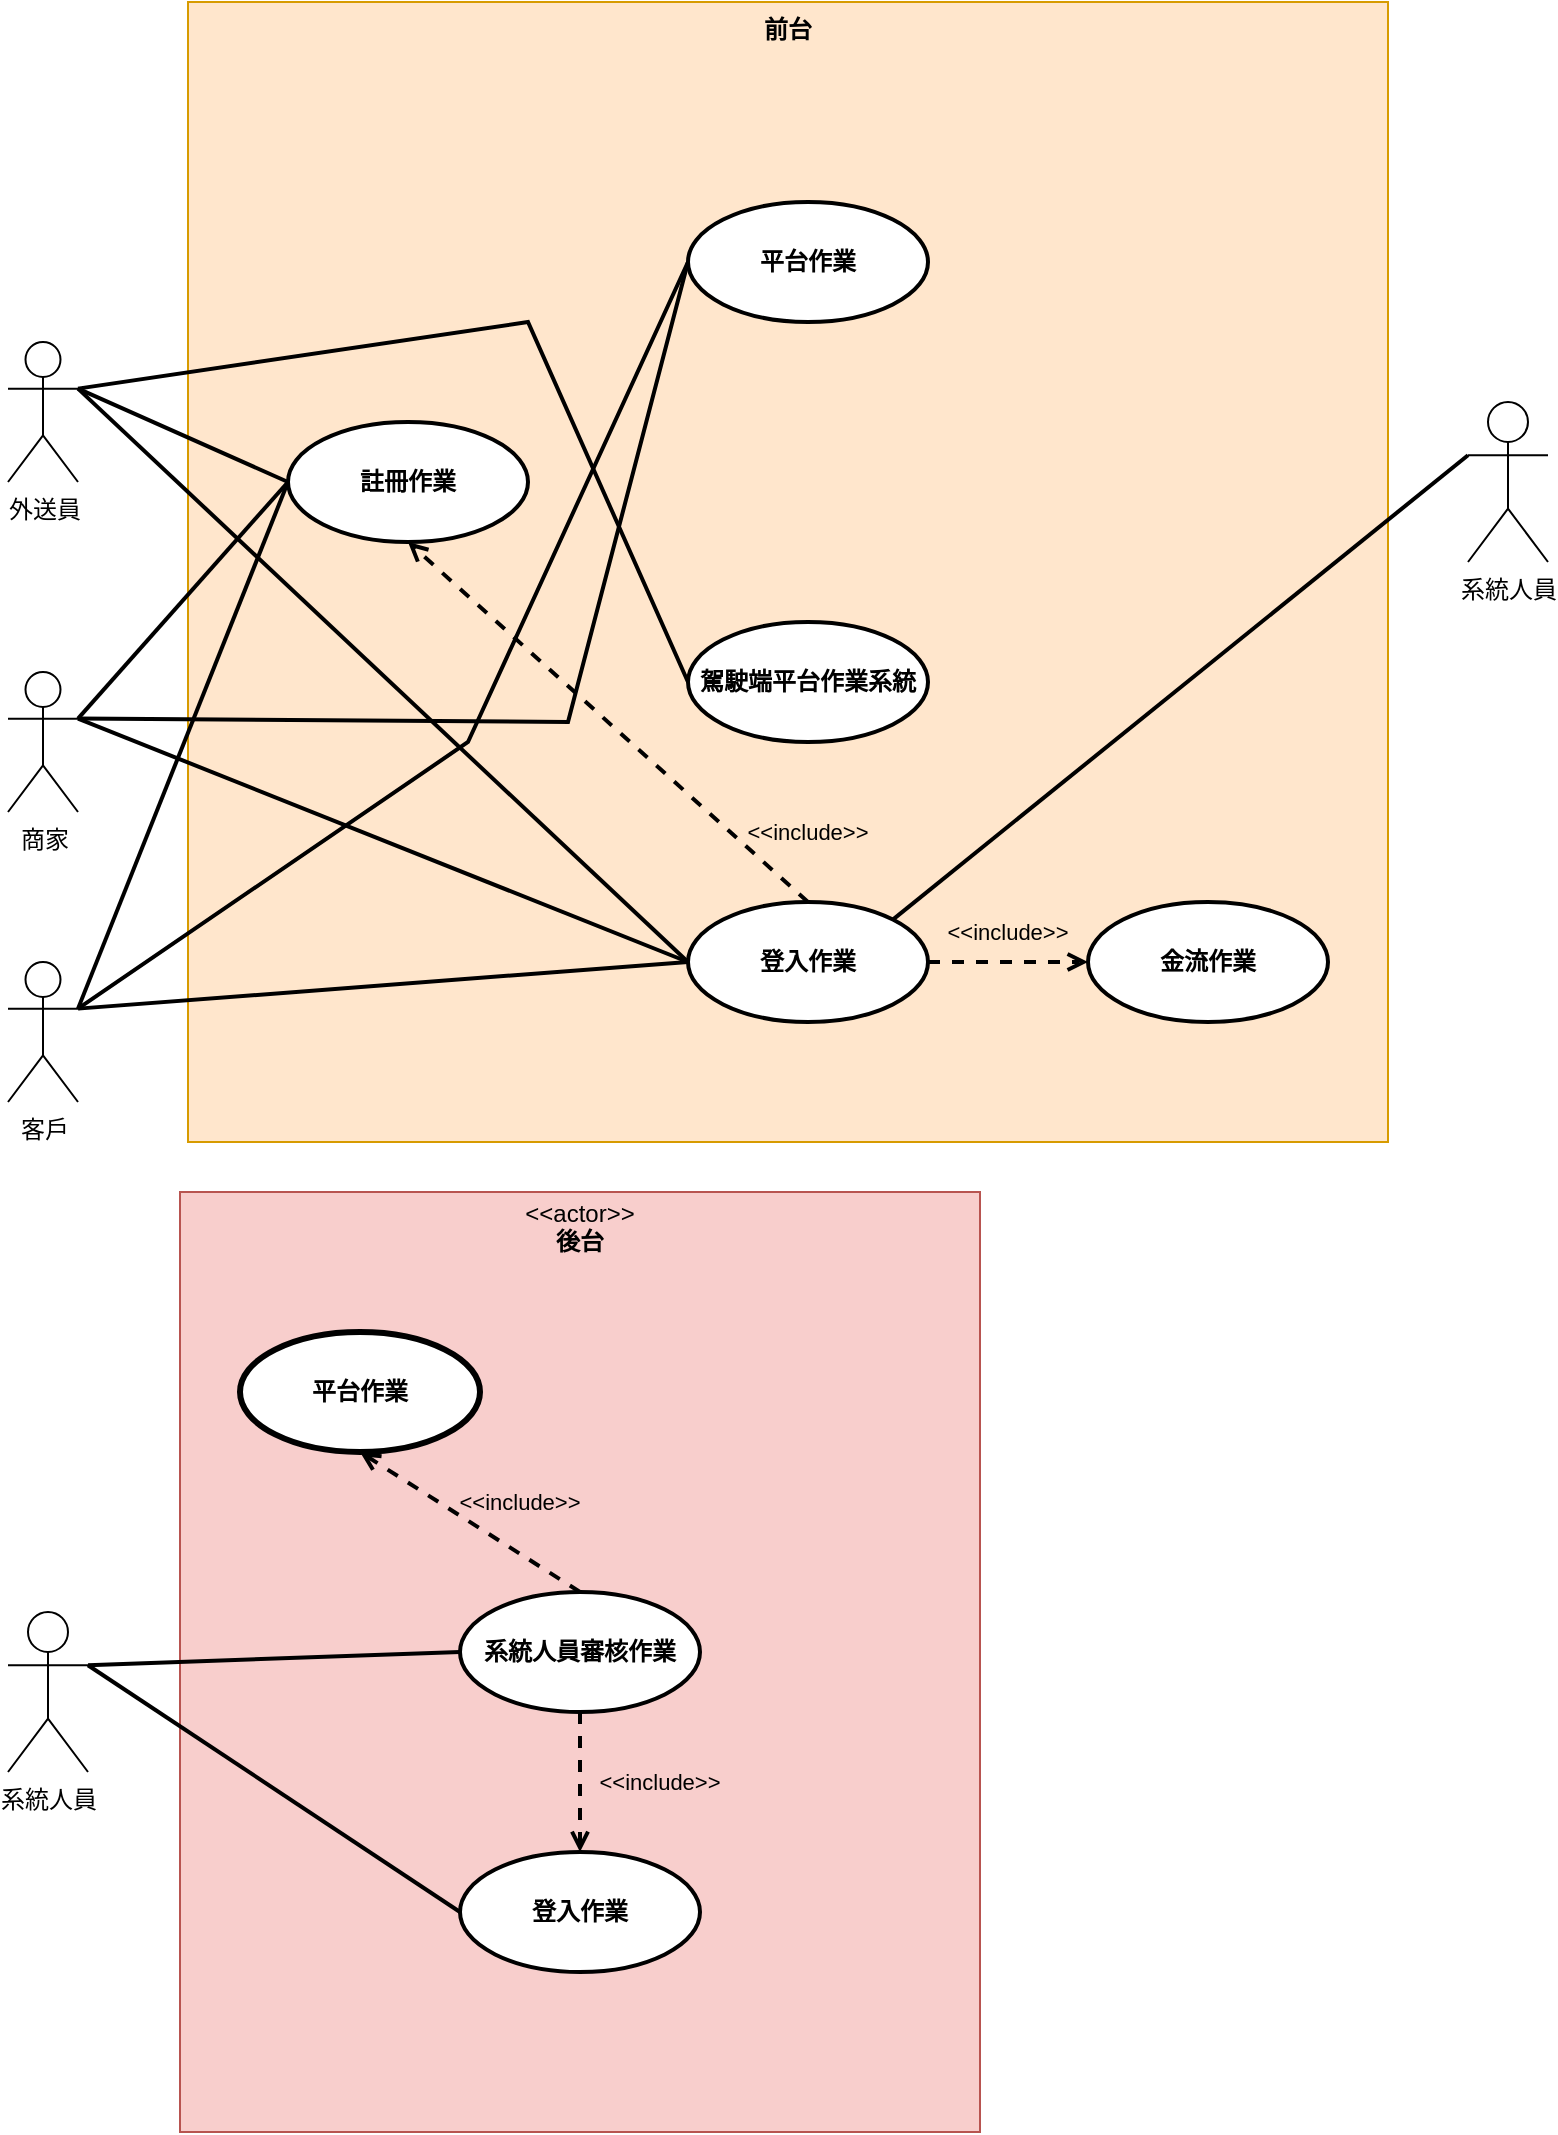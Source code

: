 <mxfile version="20.0.1"><diagram id="Jecp-_OirJ_HqZPDTb5L" name="Page-1"><mxGraphModel dx="1316" dy="728" grid="1" gridSize="10" guides="1" tooltips="1" connect="1" arrows="1" fold="1" page="1" pageScale="1" pageWidth="827" pageHeight="1169" math="0" shadow="0"><root><mxCell id="0"/><mxCell id="1" parent="0"/><mxCell id="gcPDhxhnib2L6CQTWSic-1" value="外送員&lt;br&gt;" style="shape=umlActor;html=1;verticalLabelPosition=bottom;verticalAlign=top;align=center;" vertex="1" parent="1"><mxGeometry x="374" y="185" width="35" height="70" as="geometry"/></mxCell><mxCell id="gcPDhxhnib2L6CQTWSic-2" value="商家" style="shape=umlActor;html=1;verticalLabelPosition=bottom;verticalAlign=top;align=center;" vertex="1" parent="1"><mxGeometry x="374" y="350" width="35" height="70" as="geometry"/></mxCell><mxCell id="gcPDhxhnib2L6CQTWSic-3" value="客戶" style="shape=umlActor;html=1;verticalLabelPosition=bottom;verticalAlign=top;align=center;" vertex="1" parent="1"><mxGeometry x="374" y="495" width="35" height="70" as="geometry"/></mxCell><mxCell id="gcPDhxhnib2L6CQTWSic-6" value="系統人員" style="shape=umlActor;html=1;verticalLabelPosition=bottom;verticalAlign=top;align=center;" vertex="1" parent="1"><mxGeometry x="1104" y="215" width="40" height="80" as="geometry"/></mxCell><mxCell id="gcPDhxhnib2L6CQTWSic-7" value="前台" style="shape=rect;html=1;verticalAlign=top;fontStyle=1;whiteSpace=wrap;align=center;fillColor=#ffe6cc;strokeColor=#d79b00;" vertex="1" parent="1"><mxGeometry x="464" y="15" width="600" height="570" as="geometry"/></mxCell><mxCell id="gcPDhxhnib2L6CQTWSic-8" value="&lt;p style=&quot;margin:0px;margin-top:4px;text-align:center;&quot;&gt;&amp;lt;&amp;lt;actor&amp;gt;&amp;gt;&lt;br&gt;&lt;b&gt;後台&lt;/b&gt;&lt;/p&gt;" style="shape=rect;html=1;overflow=fill;html=1;whiteSpace=wrap;align=center;fillColor=#f8cecc;strokeColor=#b85450;" vertex="1" parent="1"><mxGeometry x="460" y="610" width="400" height="470" as="geometry"/></mxCell><mxCell id="gcPDhxhnib2L6CQTWSic-9" value="系統人員" style="shape=umlActor;html=1;verticalLabelPosition=bottom;verticalAlign=top;align=center;" vertex="1" parent="1"><mxGeometry x="374" y="820" width="40" height="80" as="geometry"/></mxCell><mxCell id="gcPDhxhnib2L6CQTWSic-10" value="平台作業" style="shape=ellipse;html=1;strokeWidth=2;fontStyle=1;whiteSpace=wrap;align=center;perimeter=ellipsePerimeter;" vertex="1" parent="1"><mxGeometry x="714" y="115" width="120" height="60" as="geometry"/></mxCell><mxCell id="gcPDhxhnib2L6CQTWSic-14" value="登入作業" style="shape=ellipse;html=1;strokeWidth=2;fontStyle=1;whiteSpace=wrap;align=center;perimeter=ellipsePerimeter;" vertex="1" parent="1"><mxGeometry x="714" y="465" width="120" height="60" as="geometry"/></mxCell><mxCell id="gcPDhxhnib2L6CQTWSic-15" value="註冊作業" style="shape=ellipse;html=1;strokeWidth=2;fontStyle=1;whiteSpace=wrap;align=center;perimeter=ellipsePerimeter;" vertex="1" parent="1"><mxGeometry x="514" y="225" width="120" height="60" as="geometry"/></mxCell><mxCell id="gcPDhxhnib2L6CQTWSic-17" value="" style="endArrow=none;html=1;rounded=0;exitX=1;exitY=0.333;exitDx=0;exitDy=0;exitPerimeter=0;entryX=0;entryY=0.5;entryDx=0;entryDy=0;strokeWidth=2;" edge="1" parent="1" source="gcPDhxhnib2L6CQTWSic-1" target="gcPDhxhnib2L6CQTWSic-15"><mxGeometry width="50" height="50" relative="1" as="geometry"><mxPoint x="464" y="405" as="sourcePoint"/><mxPoint x="514" y="355" as="targetPoint"/></mxGeometry></mxCell><mxCell id="gcPDhxhnib2L6CQTWSic-18" value="" style="endArrow=none;html=1;rounded=0;exitX=1;exitY=0.333;exitDx=0;exitDy=0;exitPerimeter=0;entryX=0;entryY=0.5;entryDx=0;entryDy=0;strokeWidth=2;" edge="1" parent="1" source="gcPDhxhnib2L6CQTWSic-2" target="gcPDhxhnib2L6CQTWSic-15"><mxGeometry width="50" height="50" relative="1" as="geometry"><mxPoint x="464" y="405" as="sourcePoint"/><mxPoint x="514" y="355" as="targetPoint"/></mxGeometry></mxCell><mxCell id="gcPDhxhnib2L6CQTWSic-20" value="" style="endArrow=none;html=1;rounded=0;exitX=1;exitY=0.333;exitDx=0;exitDy=0;exitPerimeter=0;entryX=0;entryY=0.5;entryDx=0;entryDy=0;strokeWidth=2;" edge="1" parent="1" source="gcPDhxhnib2L6CQTWSic-3" target="gcPDhxhnib2L6CQTWSic-15"><mxGeometry width="50" height="50" relative="1" as="geometry"><mxPoint x="464" y="405" as="sourcePoint"/><mxPoint x="514" y="355" as="targetPoint"/></mxGeometry></mxCell><mxCell id="gcPDhxhnib2L6CQTWSic-21" value="" style="endArrow=none;html=1;rounded=0;entryX=0;entryY=0.5;entryDx=0;entryDy=0;exitX=1;exitY=0.333;exitDx=0;exitDy=0;exitPerimeter=0;strokeWidth=2;" edge="1" parent="1" source="gcPDhxhnib2L6CQTWSic-3" target="gcPDhxhnib2L6CQTWSic-14"><mxGeometry width="50" height="50" relative="1" as="geometry"><mxPoint x="634" y="485" as="sourcePoint"/><mxPoint x="684" y="435" as="targetPoint"/></mxGeometry></mxCell><mxCell id="gcPDhxhnib2L6CQTWSic-22" value="" style="endArrow=none;html=1;rounded=0;entryX=0;entryY=0.5;entryDx=0;entryDy=0;exitX=1;exitY=0.333;exitDx=0;exitDy=0;exitPerimeter=0;strokeWidth=2;" edge="1" parent="1" source="gcPDhxhnib2L6CQTWSic-2" target="gcPDhxhnib2L6CQTWSic-14"><mxGeometry width="50" height="50" relative="1" as="geometry"><mxPoint x="604" y="525" as="sourcePoint"/><mxPoint x="654" y="475" as="targetPoint"/></mxGeometry></mxCell><mxCell id="gcPDhxhnib2L6CQTWSic-23" value="" style="endArrow=none;html=1;rounded=0;entryX=0;entryY=0.5;entryDx=0;entryDy=0;exitX=1;exitY=0.333;exitDx=0;exitDy=0;exitPerimeter=0;strokeWidth=2;" edge="1" parent="1" source="gcPDhxhnib2L6CQTWSic-1" target="gcPDhxhnib2L6CQTWSic-14"><mxGeometry width="50" height="50" relative="1" as="geometry"><mxPoint x="564" y="475" as="sourcePoint"/><mxPoint x="614" y="425" as="targetPoint"/></mxGeometry></mxCell><mxCell id="gcPDhxhnib2L6CQTWSic-25" value="系統人員審核作業" style="shape=ellipse;html=1;strokeWidth=2;fontStyle=1;whiteSpace=wrap;align=center;perimeter=ellipsePerimeter;" vertex="1" parent="1"><mxGeometry x="600" y="810" width="120" height="60" as="geometry"/></mxCell><mxCell id="gcPDhxhnib2L6CQTWSic-26" value="駕駛端平台作業系統" style="shape=ellipse;html=1;strokeWidth=2;fontStyle=1;whiteSpace=wrap;align=center;perimeter=ellipsePerimeter;" vertex="1" parent="1"><mxGeometry x="714" y="325" width="120" height="60" as="geometry"/></mxCell><mxCell id="gcPDhxhnib2L6CQTWSic-27" value="金流作業" style="shape=ellipse;html=1;strokeWidth=2;fontStyle=1;whiteSpace=wrap;align=center;perimeter=ellipsePerimeter;" vertex="1" parent="1"><mxGeometry x="914" y="465" width="120" height="60" as="geometry"/></mxCell><mxCell id="gcPDhxhnib2L6CQTWSic-28" value="登入作業" style="shape=ellipse;html=1;strokeWidth=2;fontStyle=1;whiteSpace=wrap;align=center;perimeter=ellipsePerimeter;" vertex="1" parent="1"><mxGeometry x="600" y="940" width="120" height="60" as="geometry"/></mxCell><mxCell id="gcPDhxhnib2L6CQTWSic-29" value="平台作業" style="shape=ellipse;html=1;strokeWidth=3;fontStyle=1;whiteSpace=wrap;align=center;perimeter=ellipsePerimeter;" vertex="1" parent="1"><mxGeometry x="490" y="680" width="120" height="60" as="geometry"/></mxCell><mxCell id="gcPDhxhnib2L6CQTWSic-30" value="" style="endArrow=none;html=1;rounded=0;fontColor=#000000;exitX=1;exitY=0.333;exitDx=0;exitDy=0;exitPerimeter=0;entryX=0;entryY=0.5;entryDx=0;entryDy=0;strokeWidth=2;" edge="1" parent="1" source="gcPDhxhnib2L6CQTWSic-1" target="gcPDhxhnib2L6CQTWSic-26"><mxGeometry width="50" height="50" relative="1" as="geometry"><mxPoint x="794" y="505" as="sourcePoint"/><mxPoint x="844" y="455" as="targetPoint"/><Array as="points"><mxPoint x="634" y="175"/></Array></mxGeometry></mxCell><mxCell id="gcPDhxhnib2L6CQTWSic-31" value="" style="endArrow=none;html=1;rounded=0;fontColor=#000000;entryX=0;entryY=0.5;entryDx=0;entryDy=0;exitX=1;exitY=0.333;exitDx=0;exitDy=0;exitPerimeter=0;strokeWidth=2;" edge="1" parent="1" source="gcPDhxhnib2L6CQTWSic-2" target="gcPDhxhnib2L6CQTWSic-10"><mxGeometry width="50" height="50" relative="1" as="geometry"><mxPoint x="794" y="505" as="sourcePoint"/><mxPoint x="844" y="455" as="targetPoint"/><Array as="points"><mxPoint x="654" y="375"/></Array></mxGeometry></mxCell><mxCell id="gcPDhxhnib2L6CQTWSic-32" value="" style="endArrow=none;html=1;rounded=0;fontColor=#000000;exitX=1;exitY=0.333;exitDx=0;exitDy=0;exitPerimeter=0;entryX=0;entryY=0.5;entryDx=0;entryDy=0;strokeWidth=2;" edge="1" parent="1" source="gcPDhxhnib2L6CQTWSic-3" target="gcPDhxhnib2L6CQTWSic-10"><mxGeometry width="50" height="50" relative="1" as="geometry"><mxPoint x="794" y="505" as="sourcePoint"/><mxPoint x="844" y="455" as="targetPoint"/><Array as="points"><mxPoint x="604" y="385"/></Array></mxGeometry></mxCell><mxCell id="gcPDhxhnib2L6CQTWSic-33" value="" style="endArrow=open;dashed=1;html=1;rounded=0;fontColor=#000000;entryX=0;entryY=0.5;entryDx=0;entryDy=0;exitX=1;exitY=0.5;exitDx=0;exitDy=0;endFill=0;strokeWidth=2;" edge="1" parent="1" source="gcPDhxhnib2L6CQTWSic-14" target="gcPDhxhnib2L6CQTWSic-27"><mxGeometry width="50" height="50" relative="1" as="geometry"><mxPoint x="794" y="545" as="sourcePoint"/><mxPoint x="844" y="495" as="targetPoint"/></mxGeometry></mxCell><mxCell id="gcPDhxhnib2L6CQTWSic-34" value="&lt;span style=&quot;font-size: 11px;&quot;&gt;&amp;lt;&amp;lt;include&amp;gt;&amp;gt;&lt;/span&gt;" style="text;html=1;strokeColor=none;fillColor=none;align=center;verticalAlign=middle;whiteSpace=wrap;rounded=0;labelBackgroundColor=none;fontColor=#000000;" vertex="1" parent="1"><mxGeometry x="844" y="465" width="60" height="30" as="geometry"/></mxCell><mxCell id="gcPDhxhnib2L6CQTWSic-38" value="" style="endArrow=open;dashed=1;html=1;rounded=0;fontColor=#000000;strokeWidth=2;entryX=0.5;entryY=1;entryDx=0;entryDy=0;exitX=0.5;exitY=0;exitDx=0;exitDy=0;endFill=0;" edge="1" parent="1" source="gcPDhxhnib2L6CQTWSic-14" target="gcPDhxhnib2L6CQTWSic-15"><mxGeometry width="50" height="50" relative="1" as="geometry"><mxPoint x="904" y="495" as="sourcePoint"/><mxPoint x="954" y="445" as="targetPoint"/></mxGeometry></mxCell><mxCell id="gcPDhxhnib2L6CQTWSic-39" value="&lt;span style=&quot;font-size: 11px;&quot;&gt;&amp;lt;&amp;lt;include&amp;gt;&amp;gt;&lt;/span&gt;" style="text;html=1;strokeColor=none;fillColor=none;align=center;verticalAlign=middle;whiteSpace=wrap;rounded=0;labelBackgroundColor=none;fontColor=#000000;" vertex="1" parent="1"><mxGeometry x="744" y="415" width="60" height="30" as="geometry"/></mxCell><mxCell id="gcPDhxhnib2L6CQTWSic-42" value="" style="endArrow=none;html=1;rounded=0;fontColor=#000000;entryX=0;entryY=0.333;entryDx=0;entryDy=0;exitX=1;exitY=0;exitDx=0;exitDy=0;strokeWidth=2;entryPerimeter=0;" edge="1" parent="1" source="gcPDhxhnib2L6CQTWSic-14" target="gcPDhxhnib2L6CQTWSic-6"><mxGeometry width="50" height="50" relative="1" as="geometry"><mxPoint x="419" y="383.333" as="sourcePoint"/><mxPoint x="724" y="155" as="targetPoint"/><Array as="points"/></mxGeometry></mxCell><mxCell id="gcPDhxhnib2L6CQTWSic-43" value="" style="endArrow=none;html=1;rounded=0;fontColor=#000000;entryX=0;entryY=0.5;entryDx=0;entryDy=0;exitX=1;exitY=0.333;exitDx=0;exitDy=0;strokeWidth=2;exitPerimeter=0;" edge="1" parent="1" source="gcPDhxhnib2L6CQTWSic-9" target="gcPDhxhnib2L6CQTWSic-25"><mxGeometry width="50" height="50" relative="1" as="geometry"><mxPoint x="822.735" y="458.942" as="sourcePoint"/><mxPoint x="1110" y="226.667" as="targetPoint"/><Array as="points"/></mxGeometry></mxCell><mxCell id="gcPDhxhnib2L6CQTWSic-44" value="" style="endArrow=none;html=1;rounded=0;fontColor=#000000;entryX=0;entryY=0.5;entryDx=0;entryDy=0;exitX=1;exitY=0.333;exitDx=0;exitDy=0;strokeWidth=2;exitPerimeter=0;" edge="1" parent="1" source="gcPDhxhnib2L6CQTWSic-9" target="gcPDhxhnib2L6CQTWSic-28"><mxGeometry width="50" height="50" relative="1" as="geometry"><mxPoint x="424" y="856.667" as="sourcePoint"/><mxPoint x="610" y="850" as="targetPoint"/><Array as="points"/></mxGeometry></mxCell><mxCell id="gcPDhxhnib2L6CQTWSic-45" value="" style="endArrow=open;dashed=1;html=1;rounded=0;fontColor=#000000;strokeWidth=2;entryX=0.5;entryY=1;entryDx=0;entryDy=0;exitX=0.5;exitY=0;exitDx=0;exitDy=0;endFill=0;" edge="1" parent="1" source="gcPDhxhnib2L6CQTWSic-25" target="gcPDhxhnib2L6CQTWSic-29"><mxGeometry width="50" height="50" relative="1" as="geometry"><mxPoint x="770" y="810" as="sourcePoint"/><mxPoint x="820" y="760" as="targetPoint"/></mxGeometry></mxCell><mxCell id="gcPDhxhnib2L6CQTWSic-46" value="&lt;span style=&quot;font-size: 11px;&quot;&gt;&amp;lt;&amp;lt;include&amp;gt;&amp;gt;&lt;/span&gt;" style="text;html=1;strokeColor=none;fillColor=none;align=center;verticalAlign=middle;whiteSpace=wrap;rounded=0;labelBackgroundColor=none;fontColor=#000000;" vertex="1" parent="1"><mxGeometry x="600" y="750" width="60" height="30" as="geometry"/></mxCell><mxCell id="gcPDhxhnib2L6CQTWSic-47" value="" style="endArrow=open;dashed=1;html=1;rounded=0;fontColor=#000000;strokeWidth=2;entryX=0.5;entryY=0;entryDx=0;entryDy=0;exitX=0.5;exitY=1;exitDx=0;exitDy=0;endFill=0;" edge="1" parent="1" source="gcPDhxhnib2L6CQTWSic-25" target="gcPDhxhnib2L6CQTWSic-28"><mxGeometry width="50" height="50" relative="1" as="geometry"><mxPoint x="670" y="820" as="sourcePoint"/><mxPoint x="560" y="750" as="targetPoint"/></mxGeometry></mxCell><mxCell id="gcPDhxhnib2L6CQTWSic-48" value="&lt;span style=&quot;font-size: 11px;&quot;&gt;&amp;lt;&amp;lt;include&amp;gt;&amp;gt;&lt;/span&gt;" style="text;html=1;strokeColor=none;fillColor=none;align=center;verticalAlign=middle;whiteSpace=wrap;rounded=0;labelBackgroundColor=none;fontColor=#000000;" vertex="1" parent="1"><mxGeometry x="670" y="890" width="60" height="30" as="geometry"/></mxCell></root></mxGraphModel></diagram></mxfile>